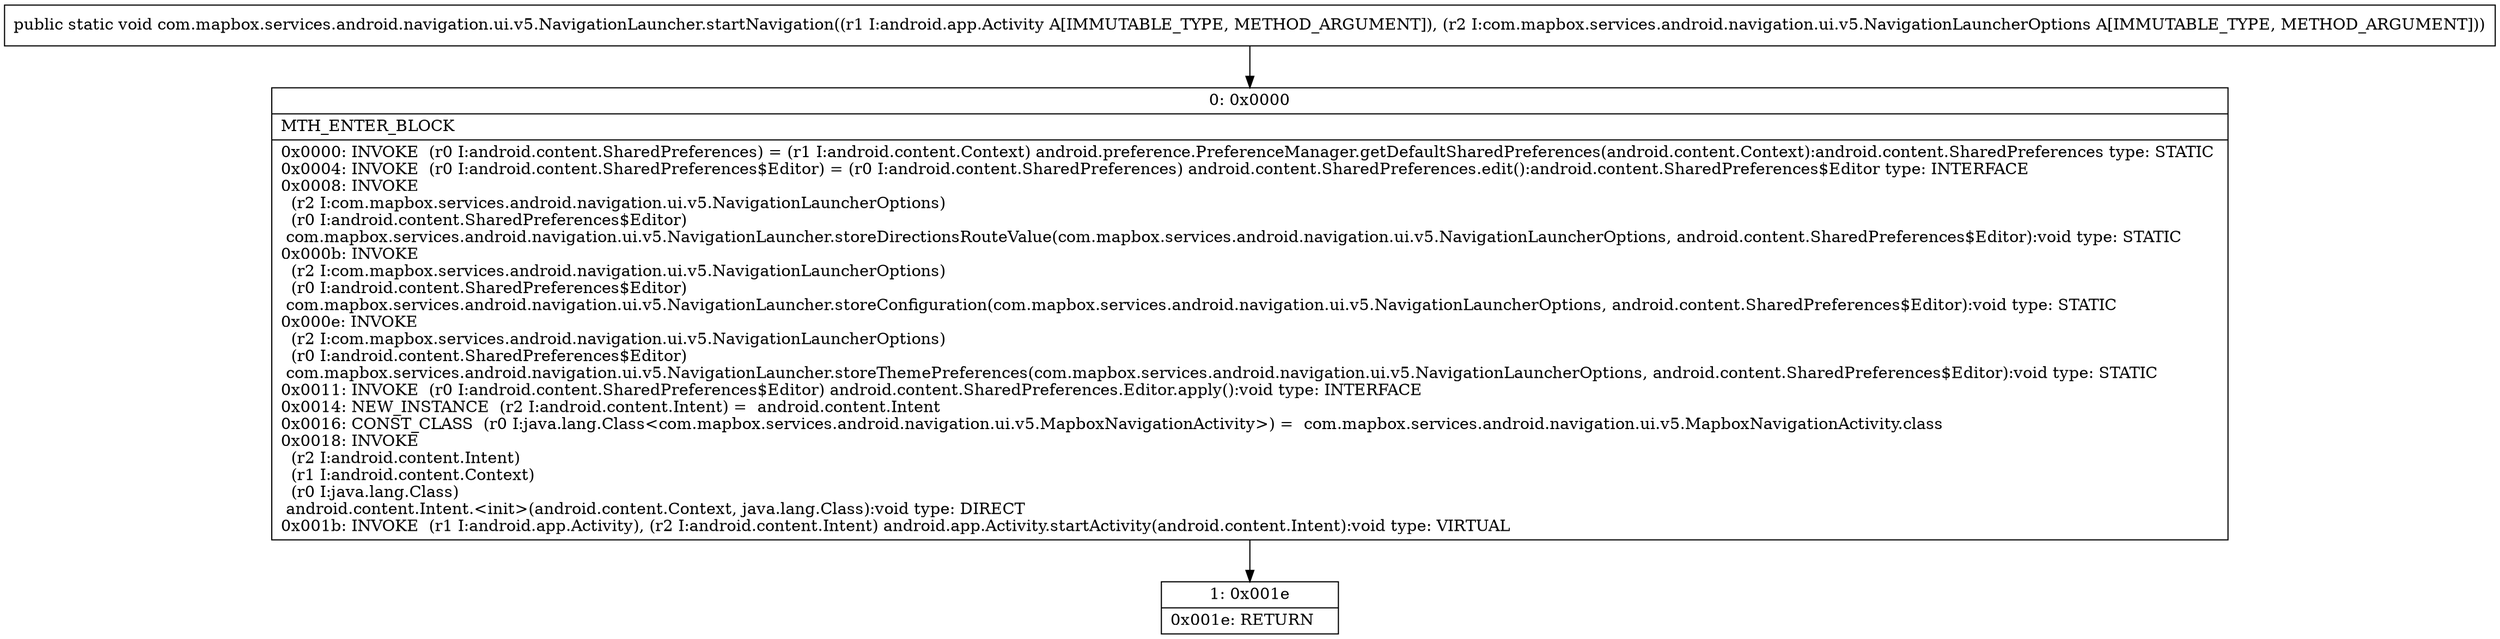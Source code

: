digraph "CFG forcom.mapbox.services.android.navigation.ui.v5.NavigationLauncher.startNavigation(Landroid\/app\/Activity;Lcom\/mapbox\/services\/android\/navigation\/ui\/v5\/NavigationLauncherOptions;)V" {
Node_0 [shape=record,label="{0\:\ 0x0000|MTH_ENTER_BLOCK\l|0x0000: INVOKE  (r0 I:android.content.SharedPreferences) = (r1 I:android.content.Context) android.preference.PreferenceManager.getDefaultSharedPreferences(android.content.Context):android.content.SharedPreferences type: STATIC \l0x0004: INVOKE  (r0 I:android.content.SharedPreferences$Editor) = (r0 I:android.content.SharedPreferences) android.content.SharedPreferences.edit():android.content.SharedPreferences$Editor type: INTERFACE \l0x0008: INVOKE  \l  (r2 I:com.mapbox.services.android.navigation.ui.v5.NavigationLauncherOptions)\l  (r0 I:android.content.SharedPreferences$Editor)\l com.mapbox.services.android.navigation.ui.v5.NavigationLauncher.storeDirectionsRouteValue(com.mapbox.services.android.navigation.ui.v5.NavigationLauncherOptions, android.content.SharedPreferences$Editor):void type: STATIC \l0x000b: INVOKE  \l  (r2 I:com.mapbox.services.android.navigation.ui.v5.NavigationLauncherOptions)\l  (r0 I:android.content.SharedPreferences$Editor)\l com.mapbox.services.android.navigation.ui.v5.NavigationLauncher.storeConfiguration(com.mapbox.services.android.navigation.ui.v5.NavigationLauncherOptions, android.content.SharedPreferences$Editor):void type: STATIC \l0x000e: INVOKE  \l  (r2 I:com.mapbox.services.android.navigation.ui.v5.NavigationLauncherOptions)\l  (r0 I:android.content.SharedPreferences$Editor)\l com.mapbox.services.android.navigation.ui.v5.NavigationLauncher.storeThemePreferences(com.mapbox.services.android.navigation.ui.v5.NavigationLauncherOptions, android.content.SharedPreferences$Editor):void type: STATIC \l0x0011: INVOKE  (r0 I:android.content.SharedPreferences$Editor) android.content.SharedPreferences.Editor.apply():void type: INTERFACE \l0x0014: NEW_INSTANCE  (r2 I:android.content.Intent) =  android.content.Intent \l0x0016: CONST_CLASS  (r0 I:java.lang.Class\<com.mapbox.services.android.navigation.ui.v5.MapboxNavigationActivity\>) =  com.mapbox.services.android.navigation.ui.v5.MapboxNavigationActivity.class \l0x0018: INVOKE  \l  (r2 I:android.content.Intent)\l  (r1 I:android.content.Context)\l  (r0 I:java.lang.Class)\l android.content.Intent.\<init\>(android.content.Context, java.lang.Class):void type: DIRECT \l0x001b: INVOKE  (r1 I:android.app.Activity), (r2 I:android.content.Intent) android.app.Activity.startActivity(android.content.Intent):void type: VIRTUAL \l}"];
Node_1 [shape=record,label="{1\:\ 0x001e|0x001e: RETURN   \l}"];
MethodNode[shape=record,label="{public static void com.mapbox.services.android.navigation.ui.v5.NavigationLauncher.startNavigation((r1 I:android.app.Activity A[IMMUTABLE_TYPE, METHOD_ARGUMENT]), (r2 I:com.mapbox.services.android.navigation.ui.v5.NavigationLauncherOptions A[IMMUTABLE_TYPE, METHOD_ARGUMENT])) }"];
MethodNode -> Node_0;
Node_0 -> Node_1;
}

